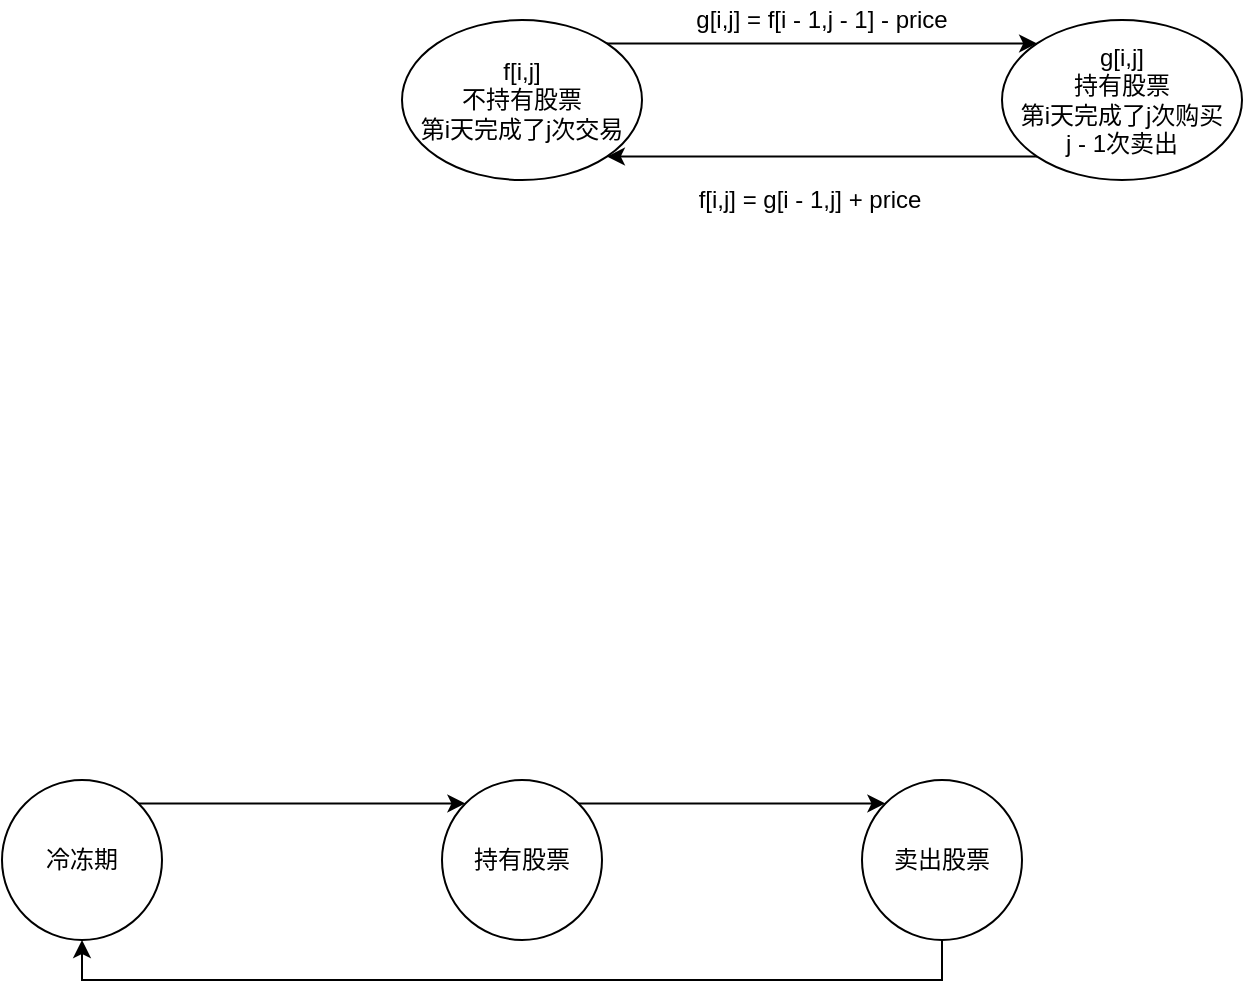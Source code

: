 <mxfile version="24.0.0" type="github">
  <diagram name="第 1 页" id="BQzZ52Y8nHvfTutCsm3a">
    <mxGraphModel dx="1026" dy="555" grid="1" gridSize="10" guides="1" tooltips="1" connect="1" arrows="1" fold="1" page="1" pageScale="1" pageWidth="827" pageHeight="1169" math="0" shadow="0">
      <root>
        <mxCell id="0" />
        <mxCell id="1" parent="0" />
        <mxCell id="JDn7YswFq0MP-IefF6Jd-5" style="edgeStyle=orthogonalEdgeStyle;rounded=0;orthogonalLoop=1;jettySize=auto;html=1;exitX=1;exitY=0;exitDx=0;exitDy=0;entryX=0;entryY=0;entryDx=0;entryDy=0;" edge="1" parent="1" source="JDn7YswFq0MP-IefF6Jd-1" target="JDn7YswFq0MP-IefF6Jd-2">
          <mxGeometry relative="1" as="geometry" />
        </mxCell>
        <mxCell id="JDn7YswFq0MP-IefF6Jd-1" value="f[i,j]&lt;div&gt;不持有股票&lt;/div&gt;&lt;div&gt;第i天完成了j次交易&lt;/div&gt;" style="ellipse;whiteSpace=wrap;html=1;" vertex="1" parent="1">
          <mxGeometry x="210" y="170" width="120" height="80" as="geometry" />
        </mxCell>
        <mxCell id="JDn7YswFq0MP-IefF6Jd-6" style="edgeStyle=orthogonalEdgeStyle;rounded=0;orthogonalLoop=1;jettySize=auto;html=1;exitX=0;exitY=1;exitDx=0;exitDy=0;entryX=1;entryY=1;entryDx=0;entryDy=0;" edge="1" parent="1" source="JDn7YswFq0MP-IefF6Jd-2" target="JDn7YswFq0MP-IefF6Jd-1">
          <mxGeometry relative="1" as="geometry" />
        </mxCell>
        <mxCell id="JDn7YswFq0MP-IefF6Jd-2" value="g[i,j]&lt;div&gt;持有股票&lt;/div&gt;&lt;div&gt;第i天完成了j次购买&lt;/div&gt;&lt;div&gt;j - 1次卖出&lt;/div&gt;" style="ellipse;whiteSpace=wrap;html=1;" vertex="1" parent="1">
          <mxGeometry x="510" y="170" width="120" height="80" as="geometry" />
        </mxCell>
        <mxCell id="JDn7YswFq0MP-IefF6Jd-7" value="g[i,j] = f[i - 1,j - 1] - price" style="text;html=1;align=center;verticalAlign=middle;whiteSpace=wrap;rounded=0;" vertex="1" parent="1">
          <mxGeometry x="350" y="160" width="140" height="20" as="geometry" />
        </mxCell>
        <mxCell id="JDn7YswFq0MP-IefF6Jd-8" value="f[i,j] = g[i - 1,j] + price" style="text;html=1;align=center;verticalAlign=middle;whiteSpace=wrap;rounded=0;" vertex="1" parent="1">
          <mxGeometry x="344" y="250" width="140" height="20" as="geometry" />
        </mxCell>
        <mxCell id="JDn7YswFq0MP-IefF6Jd-15" style="edgeStyle=orthogonalEdgeStyle;rounded=0;orthogonalLoop=1;jettySize=auto;html=1;exitX=1;exitY=0;exitDx=0;exitDy=0;entryX=0;entryY=0;entryDx=0;entryDy=0;" edge="1" parent="1" source="JDn7YswFq0MP-IefF6Jd-9" target="JDn7YswFq0MP-IefF6Jd-10">
          <mxGeometry relative="1" as="geometry" />
        </mxCell>
        <mxCell id="JDn7YswFq0MP-IefF6Jd-9" value="持有股票" style="ellipse;whiteSpace=wrap;html=1;aspect=fixed;" vertex="1" parent="1">
          <mxGeometry x="230" y="550" width="80" height="80" as="geometry" />
        </mxCell>
        <mxCell id="JDn7YswFq0MP-IefF6Jd-16" style="edgeStyle=orthogonalEdgeStyle;rounded=0;orthogonalLoop=1;jettySize=auto;html=1;exitX=0.5;exitY=1;exitDx=0;exitDy=0;entryX=0.5;entryY=1;entryDx=0;entryDy=0;" edge="1" parent="1" source="JDn7YswFq0MP-IefF6Jd-10" target="JDn7YswFq0MP-IefF6Jd-11">
          <mxGeometry relative="1" as="geometry" />
        </mxCell>
        <mxCell id="JDn7YswFq0MP-IefF6Jd-10" value="卖出股票" style="ellipse;whiteSpace=wrap;html=1;aspect=fixed;" vertex="1" parent="1">
          <mxGeometry x="440" y="550" width="80" height="80" as="geometry" />
        </mxCell>
        <mxCell id="JDn7YswFq0MP-IefF6Jd-14" style="edgeStyle=orthogonalEdgeStyle;rounded=0;orthogonalLoop=1;jettySize=auto;html=1;exitX=1;exitY=0;exitDx=0;exitDy=0;entryX=0;entryY=0;entryDx=0;entryDy=0;" edge="1" parent="1" source="JDn7YswFq0MP-IefF6Jd-11" target="JDn7YswFq0MP-IefF6Jd-9">
          <mxGeometry relative="1" as="geometry" />
        </mxCell>
        <mxCell id="JDn7YswFq0MP-IefF6Jd-11" value="冷冻期" style="ellipse;whiteSpace=wrap;html=1;aspect=fixed;" vertex="1" parent="1">
          <mxGeometry x="10" y="550" width="80" height="80" as="geometry" />
        </mxCell>
      </root>
    </mxGraphModel>
  </diagram>
</mxfile>
